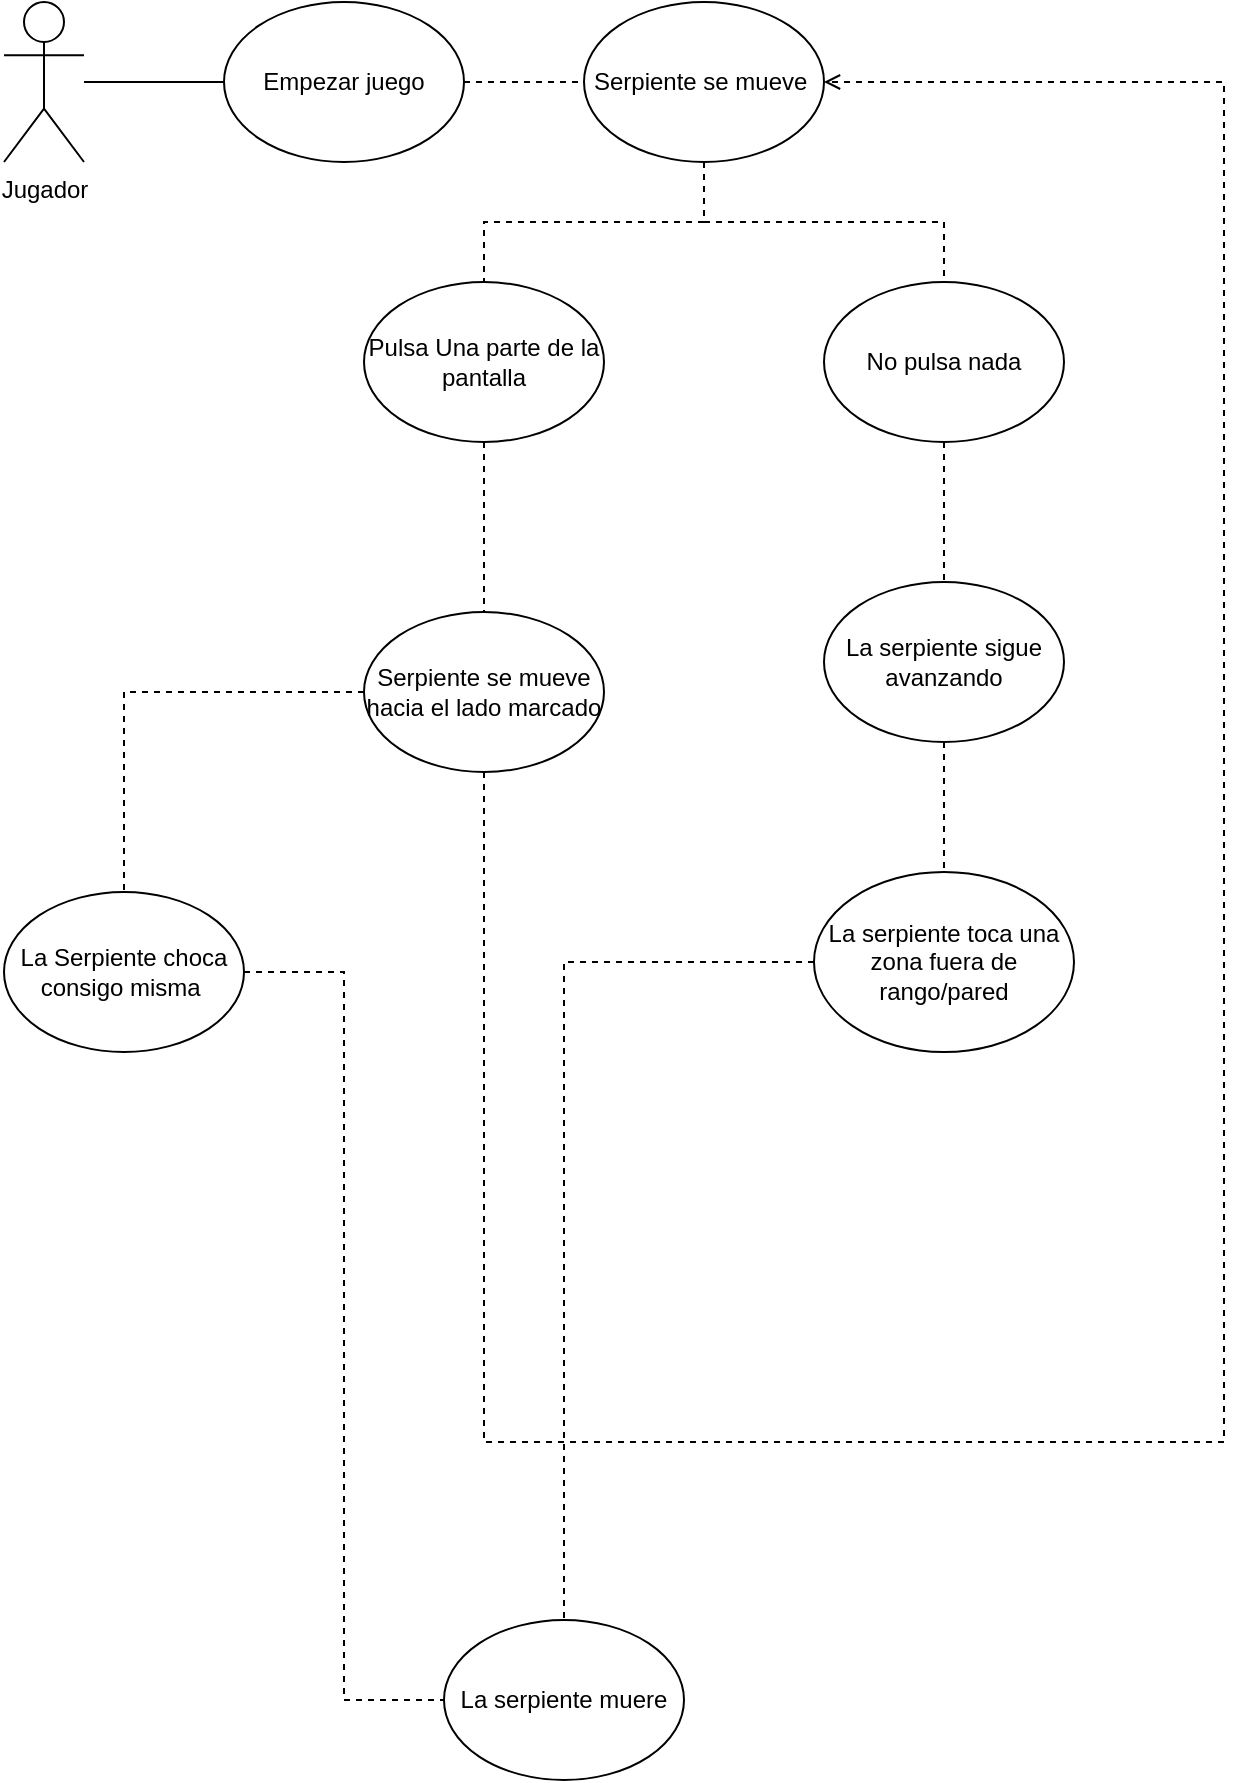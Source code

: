 <mxfile version="14.3.1" type="google"><diagram id="JDKh0nr_Cn-Xw5z1MxoM" name="Page-1"><mxGraphModel dx="1730" dy="913" grid="1" gridSize="10" guides="1" tooltips="1" connect="1" arrows="1" fold="1" page="1" pageScale="1" pageWidth="827" pageHeight="1169" math="0" shadow="0"><root><mxCell id="0"/><mxCell id="1" parent="0"/><mxCell id="DwI-863-e-3WEgaE0g7P-58" style="edgeStyle=orthogonalEdgeStyle;rounded=0;orthogonalLoop=1;jettySize=auto;html=1;entryX=0;entryY=0.5;entryDx=0;entryDy=0;startArrow=none;startFill=0;endArrow=none;endFill=0;" parent="1" source="DwI-863-e-3WEgaE0g7P-5" target="DwI-863-e-3WEgaE0g7P-8" edge="1"><mxGeometry relative="1" as="geometry"/></mxCell><mxCell id="DwI-863-e-3WEgaE0g7P-5" value="Jugador" style="shape=umlActor;verticalLabelPosition=bottom;verticalAlign=top;html=1;outlineConnect=0;" parent="1" vertex="1"><mxGeometry x="40" y="280" width="40" height="80" as="geometry"/></mxCell><mxCell id="DwI-863-e-3WEgaE0g7P-59" style="edgeStyle=orthogonalEdgeStyle;rounded=0;orthogonalLoop=1;jettySize=auto;html=1;entryX=0;entryY=0.5;entryDx=0;entryDy=0;startArrow=none;startFill=0;endArrow=none;endFill=0;dashed=1;" parent="1" source="DwI-863-e-3WEgaE0g7P-8" target="DwI-863-e-3WEgaE0g7P-21" edge="1"><mxGeometry relative="1" as="geometry"/></mxCell><mxCell id="DwI-863-e-3WEgaE0g7P-8" value="Empezar juego" style="ellipse;whiteSpace=wrap;html=1;" parent="1" vertex="1"><mxGeometry x="150" y="280" width="120" height="80" as="geometry"/></mxCell><mxCell id="DwI-863-e-3WEgaE0g7P-51" style="edgeStyle=orthogonalEdgeStyle;rounded=0;orthogonalLoop=1;jettySize=auto;html=1;entryX=0.5;entryY=0;entryDx=0;entryDy=0;dashed=1;startArrow=none;startFill=0;endArrow=none;endFill=0;" parent="1" source="DwI-863-e-3WEgaE0g7P-21" target="DwI-863-e-3WEgaE0g7P-24" edge="1"><mxGeometry relative="1" as="geometry"/></mxCell><mxCell id="DwI-863-e-3WEgaE0g7P-53" style="edgeStyle=orthogonalEdgeStyle;rounded=0;orthogonalLoop=1;jettySize=auto;html=1;entryX=0.5;entryY=0;entryDx=0;entryDy=0;dashed=1;startArrow=none;startFill=0;endArrow=none;endFill=0;" parent="1" source="DwI-863-e-3WEgaE0g7P-21" target="DwI-863-e-3WEgaE0g7P-29" edge="1"><mxGeometry relative="1" as="geometry"/></mxCell><mxCell id="DwI-863-e-3WEgaE0g7P-21" value="Serpiente se mueve&amp;nbsp;" style="ellipse;whiteSpace=wrap;html=1;" parent="1" vertex="1"><mxGeometry x="330" y="280" width="120" height="80" as="geometry"/></mxCell><mxCell id="DwI-863-e-3WEgaE0g7P-57" style="edgeStyle=orthogonalEdgeStyle;rounded=0;orthogonalLoop=1;jettySize=auto;html=1;entryX=0.5;entryY=0;entryDx=0;entryDy=0;dashed=1;startArrow=none;startFill=0;endArrow=none;endFill=0;" parent="1" source="DwI-863-e-3WEgaE0g7P-24" target="DwI-863-e-3WEgaE0g7P-27" edge="1"><mxGeometry relative="1" as="geometry"/></mxCell><mxCell id="DwI-863-e-3WEgaE0g7P-24" value="Pulsa Una parte de la pantalla" style="ellipse;whiteSpace=wrap;html=1;" parent="1" vertex="1"><mxGeometry x="220" y="420" width="120" height="80" as="geometry"/></mxCell><mxCell id="DwI-863-e-3WEgaE0g7P-60" style="edgeStyle=orthogonalEdgeStyle;rounded=0;orthogonalLoop=1;jettySize=auto;html=1;dashed=1;startArrow=none;startFill=0;endArrow=open;endFill=0;entryX=1;entryY=0.5;entryDx=0;entryDy=0;" parent="1" source="DwI-863-e-3WEgaE0g7P-27" target="DwI-863-e-3WEgaE0g7P-21" edge="1"><mxGeometry relative="1" as="geometry"><mxPoint x="390" y="380" as="targetPoint"/><Array as="points"><mxPoint x="280" y="1000"/><mxPoint x="650" y="1000"/><mxPoint x="650" y="320"/></Array></mxGeometry></mxCell><mxCell id="pV9Pgsz6VK9gCTRKTs9b-3" style="edgeStyle=orthogonalEdgeStyle;rounded=0;orthogonalLoop=1;jettySize=auto;html=1;entryX=0.5;entryY=0;entryDx=0;entryDy=0;dashed=1;endArrow=none;endFill=0;" edge="1" parent="1" source="DwI-863-e-3WEgaE0g7P-27" target="pV9Pgsz6VK9gCTRKTs9b-1"><mxGeometry relative="1" as="geometry"/></mxCell><mxCell id="DwI-863-e-3WEgaE0g7P-27" value="Serpiente se mueve hacia el lado marcado" style="ellipse;whiteSpace=wrap;html=1;" parent="1" vertex="1"><mxGeometry x="220" y="585" width="120" height="80" as="geometry"/></mxCell><mxCell id="DwI-863-e-3WEgaE0g7P-54" style="edgeStyle=orthogonalEdgeStyle;rounded=0;orthogonalLoop=1;jettySize=auto;html=1;entryX=0.5;entryY=0;entryDx=0;entryDy=0;dashed=1;startArrow=none;startFill=0;endArrow=none;endFill=0;" parent="1" source="DwI-863-e-3WEgaE0g7P-29" target="DwI-863-e-3WEgaE0g7P-31" edge="1"><mxGeometry relative="1" as="geometry"/></mxCell><mxCell id="DwI-863-e-3WEgaE0g7P-29" value="No pulsa nada" style="ellipse;whiteSpace=wrap;html=1;" parent="1" vertex="1"><mxGeometry x="450" y="420" width="120" height="80" as="geometry"/></mxCell><mxCell id="DwI-863-e-3WEgaE0g7P-55" style="edgeStyle=orthogonalEdgeStyle;rounded=0;orthogonalLoop=1;jettySize=auto;html=1;entryX=0.5;entryY=0;entryDx=0;entryDy=0;dashed=1;startArrow=none;startFill=0;endArrow=none;endFill=0;" parent="1" source="DwI-863-e-3WEgaE0g7P-31" target="DwI-863-e-3WEgaE0g7P-33" edge="1"><mxGeometry relative="1" as="geometry"/></mxCell><mxCell id="DwI-863-e-3WEgaE0g7P-31" value="La serpiente sigue avanzando" style="ellipse;whiteSpace=wrap;html=1;" parent="1" vertex="1"><mxGeometry x="450" y="570" width="120" height="80" as="geometry"/></mxCell><mxCell id="DwI-863-e-3WEgaE0g7P-56" style="edgeStyle=orthogonalEdgeStyle;rounded=0;orthogonalLoop=1;jettySize=auto;html=1;entryX=0.5;entryY=0;entryDx=0;entryDy=0;dashed=1;startArrow=none;startFill=0;endArrow=none;endFill=0;" parent="1" source="DwI-863-e-3WEgaE0g7P-33" target="DwI-863-e-3WEgaE0g7P-35" edge="1"><mxGeometry relative="1" as="geometry"/></mxCell><mxCell id="DwI-863-e-3WEgaE0g7P-33" value="La serpiente toca una zona fuera de rango/pared" style="ellipse;whiteSpace=wrap;html=1;" parent="1" vertex="1"><mxGeometry x="445" y="715" width="130" height="90" as="geometry"/></mxCell><mxCell id="DwI-863-e-3WEgaE0g7P-35" value="La serpiente muere" style="ellipse;whiteSpace=wrap;html=1;" parent="1" vertex="1"><mxGeometry x="260" y="1089" width="120" height="80" as="geometry"/></mxCell><mxCell id="pV9Pgsz6VK9gCTRKTs9b-4" style="edgeStyle=orthogonalEdgeStyle;rounded=0;orthogonalLoop=1;jettySize=auto;html=1;entryX=0;entryY=0.5;entryDx=0;entryDy=0;dashed=1;endArrow=none;endFill=0;" edge="1" parent="1" source="pV9Pgsz6VK9gCTRKTs9b-1" target="DwI-863-e-3WEgaE0g7P-35"><mxGeometry relative="1" as="geometry"/></mxCell><mxCell id="pV9Pgsz6VK9gCTRKTs9b-1" value="La Serpiente choca consigo misma&amp;nbsp;" style="ellipse;whiteSpace=wrap;html=1;" vertex="1" parent="1"><mxGeometry x="40" y="725" width="120" height="80" as="geometry"/></mxCell></root></mxGraphModel></diagram></mxfile>
